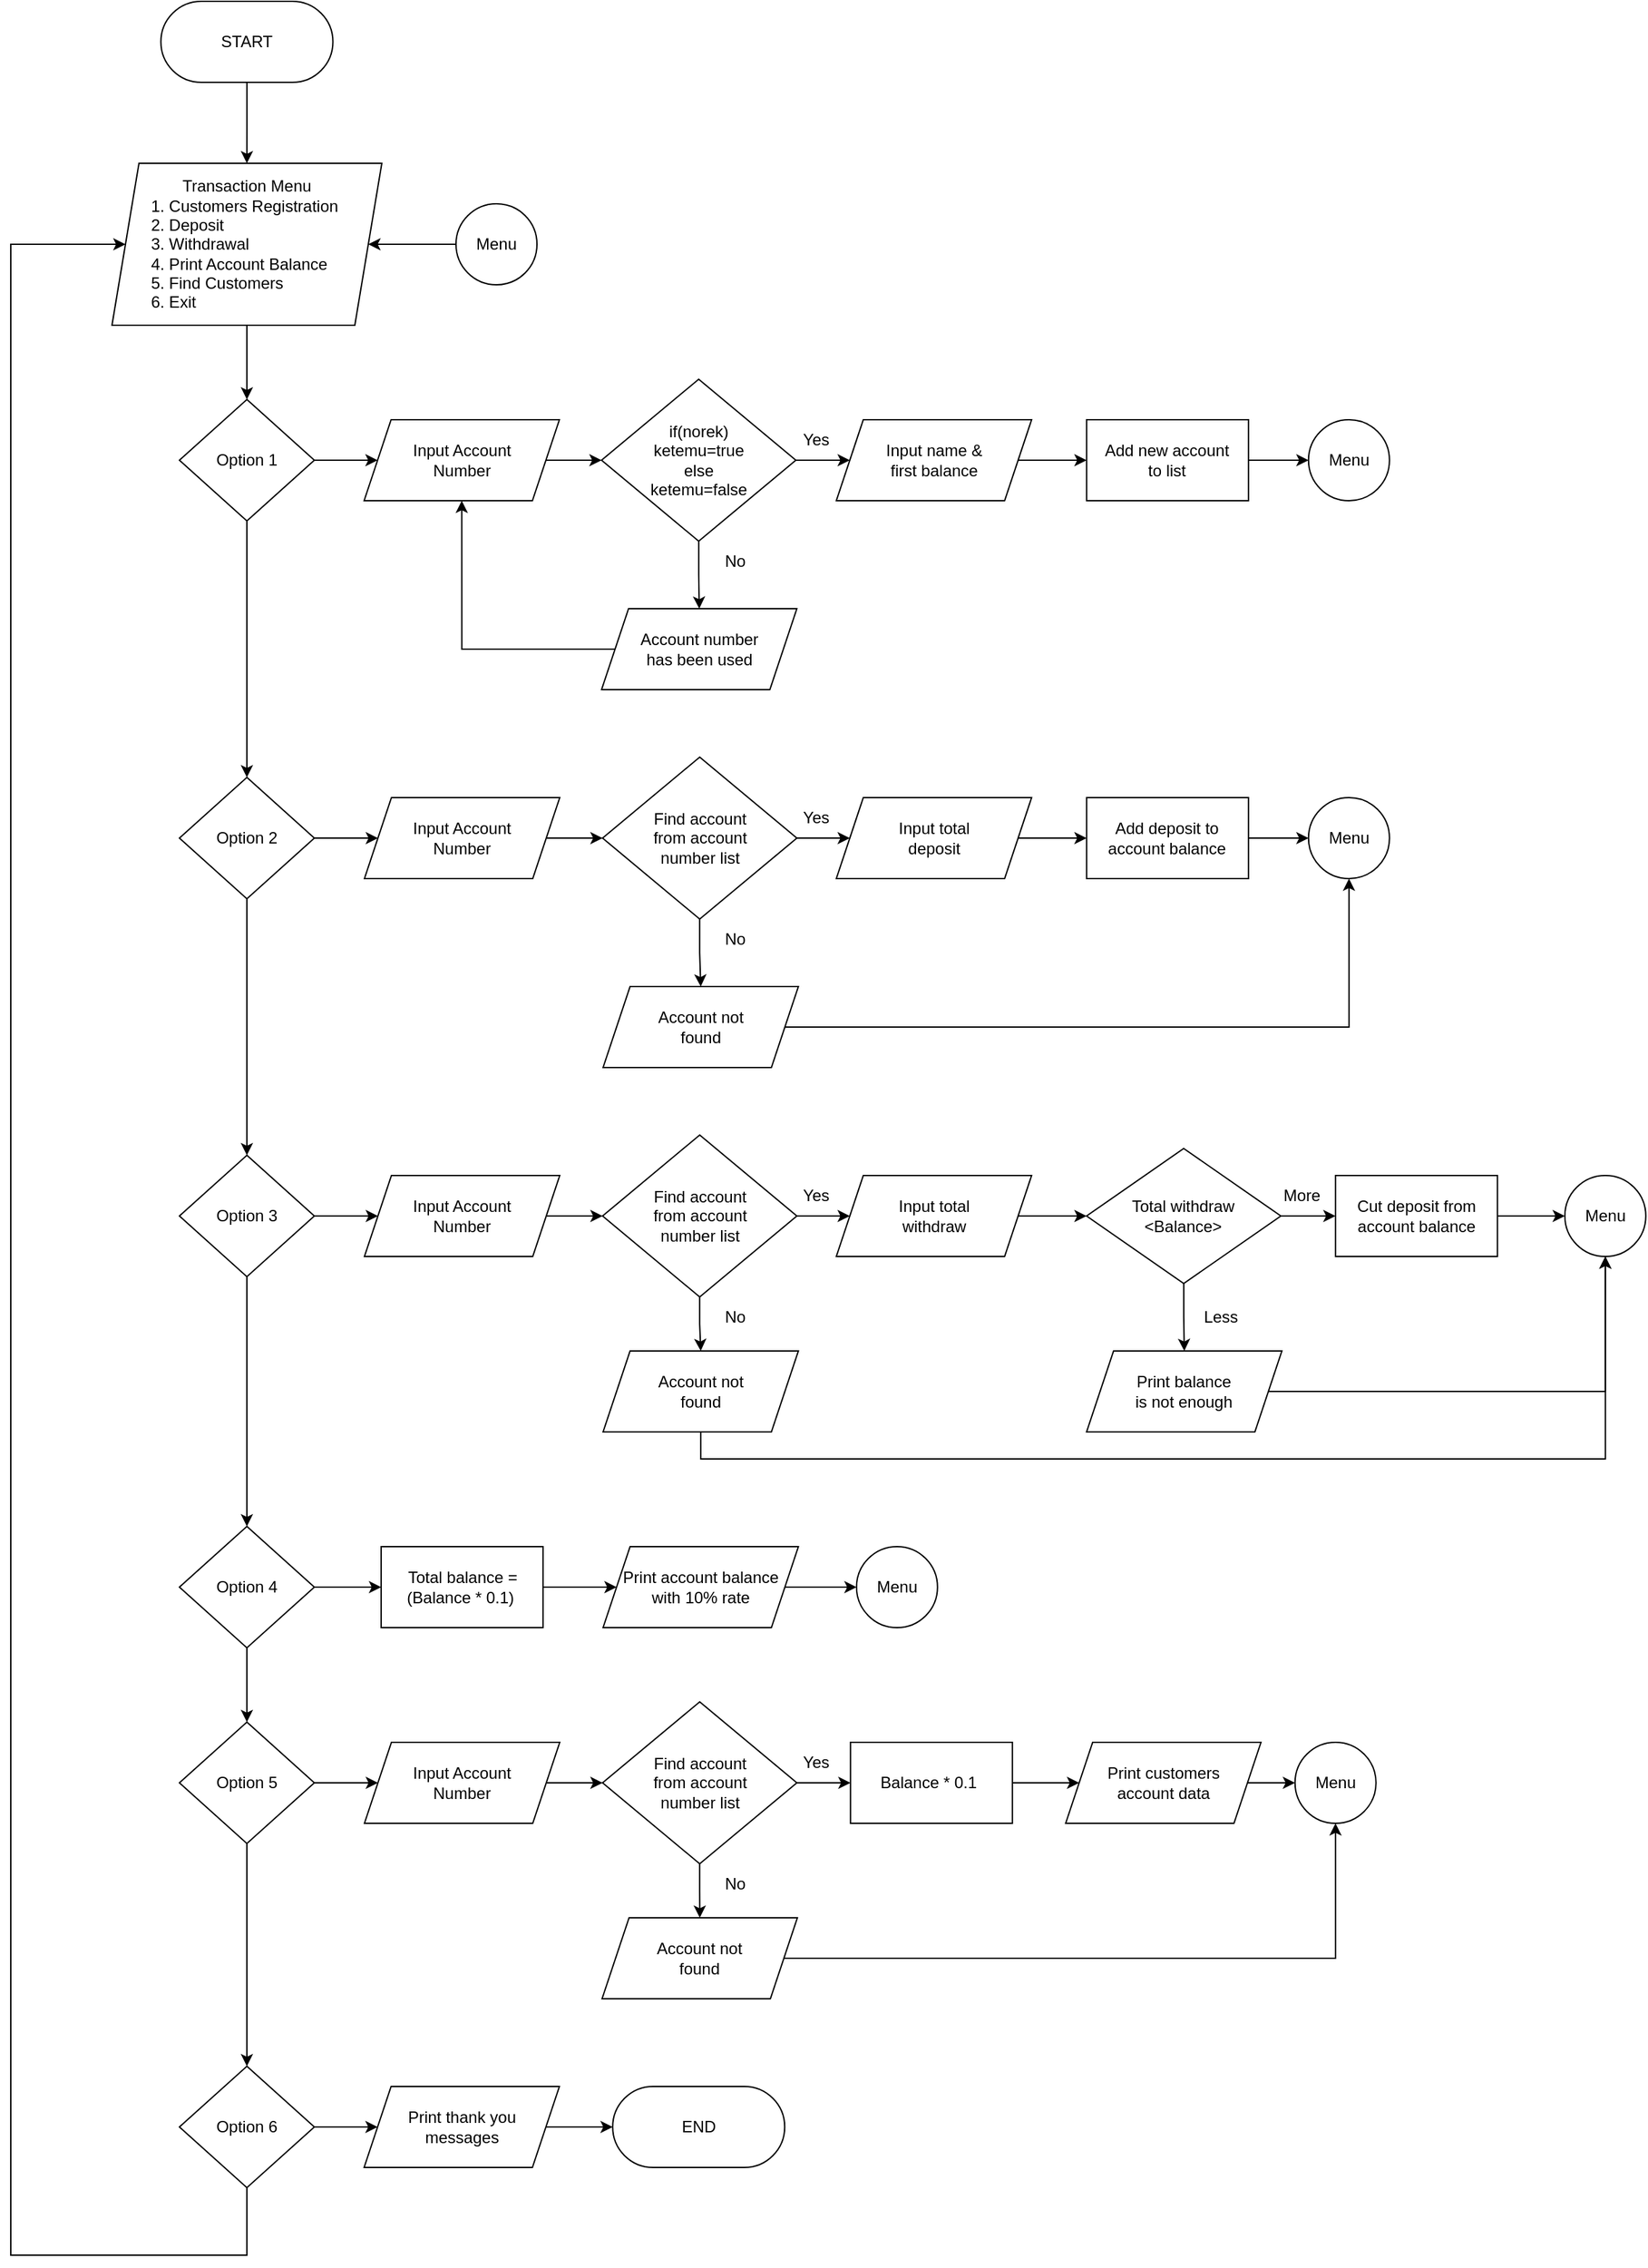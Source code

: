 <mxfile version="22.0.8" type="device">
  <diagram name="Page-1" id="YGtmRgXnfOmtN1g3cr0u">
    <mxGraphModel dx="1467" dy="797" grid="1" gridSize="10" guides="1" tooltips="1" connect="1" arrows="1" fold="1" page="1" pageScale="1" pageWidth="850" pageHeight="1100" math="0" shadow="0">
      <root>
        <mxCell id="0" />
        <mxCell id="1" parent="0" />
        <mxCell id="fjvfPFKLpTkSqLvcSDnQ-119" value="" style="edgeStyle=orthogonalEdgeStyle;rounded=0;orthogonalLoop=1;jettySize=auto;html=1;" parent="1" source="Wrier66Bhx2ZiUSOoJ3M-1" target="fjvfPFKLpTkSqLvcSDnQ-118" edge="1">
          <mxGeometry relative="1" as="geometry" />
        </mxCell>
        <mxCell id="Wrier66Bhx2ZiUSOoJ3M-1" value="START" style="rounded=1;whiteSpace=wrap;html=1;arcSize=50;" parent="1" vertex="1">
          <mxGeometry x="271.25" y="50" width="127.5" height="60" as="geometry" />
        </mxCell>
        <mxCell id="Wrier66Bhx2ZiUSOoJ3M-10" value="Yes" style="text;html=1;strokeColor=none;fillColor=none;align=center;verticalAlign=middle;whiteSpace=wrap;rounded=0;" parent="1" vertex="1">
          <mxGeometry x="726.88" y="360" width="60" height="30" as="geometry" />
        </mxCell>
        <mxCell id="Wrier66Bhx2ZiUSOoJ3M-11" value="No" style="text;html=1;strokeColor=none;fillColor=none;align=center;verticalAlign=middle;whiteSpace=wrap;rounded=0;" parent="1" vertex="1">
          <mxGeometry x="666.88" y="450" width="60" height="30" as="geometry" />
        </mxCell>
        <mxCell id="fjvfPFKLpTkSqLvcSDnQ-19" value="" style="edgeStyle=orthogonalEdgeStyle;rounded=0;orthogonalLoop=1;jettySize=auto;html=1;entryX=0.5;entryY=1;entryDx=0;entryDy=0;" parent="1" source="Wrier66Bhx2ZiUSOoJ3M-13" target="fjvfPFKLpTkSqLvcSDnQ-4" edge="1">
          <mxGeometry relative="1" as="geometry">
            <mxPoint x="505.505" y="510" as="targetPoint" />
          </mxGeometry>
        </mxCell>
        <mxCell id="Wrier66Bhx2ZiUSOoJ3M-13" value="Account number&lt;br&gt;has been used" style="shape=parallelogram;perimeter=parallelogramPerimeter;whiteSpace=wrap;html=1;fixedSize=1;" parent="1" vertex="1">
          <mxGeometry x="597.88" y="500" width="144.75" height="60" as="geometry" />
        </mxCell>
        <mxCell id="fjvfPFKLpTkSqLvcSDnQ-33" value="" style="edgeStyle=orthogonalEdgeStyle;rounded=0;orthogonalLoop=1;jettySize=auto;html=1;" parent="1" source="Wrier66Bhx2ZiUSOoJ3M-17" target="fjvfPFKLpTkSqLvcSDnQ-32" edge="1">
          <mxGeometry relative="1" as="geometry" />
        </mxCell>
        <mxCell id="Wrier66Bhx2ZiUSOoJ3M-17" value="Add new account &lt;br&gt;to list" style="rounded=0;whiteSpace=wrap;html=1;" parent="1" vertex="1">
          <mxGeometry x="957.38" y="360" width="120" height="60" as="geometry" />
        </mxCell>
        <mxCell id="fjvfPFKLpTkSqLvcSDnQ-9" style="edgeStyle=orthogonalEdgeStyle;rounded=0;orthogonalLoop=1;jettySize=auto;html=1;exitX=1;exitY=0.5;exitDx=0;exitDy=0;entryX=0;entryY=0.5;entryDx=0;entryDy=0;" parent="1" source="Wrier66Bhx2ZiUSOoJ3M-18" target="fjvfPFKLpTkSqLvcSDnQ-7" edge="1">
          <mxGeometry relative="1" as="geometry" />
        </mxCell>
        <mxCell id="fjvfPFKLpTkSqLvcSDnQ-20" value="" style="edgeStyle=orthogonalEdgeStyle;rounded=0;orthogonalLoop=1;jettySize=auto;html=1;" parent="1" source="Wrier66Bhx2ZiUSOoJ3M-18" target="Wrier66Bhx2ZiUSOoJ3M-13" edge="1">
          <mxGeometry relative="1" as="geometry" />
        </mxCell>
        <mxCell id="Wrier66Bhx2ZiUSOoJ3M-18" value="if(norek)&lt;br&gt;ketemu=true&lt;br&gt;else&lt;br&gt;ketemu=false" style="rhombus;whiteSpace=wrap;html=1;" parent="1" vertex="1">
          <mxGeometry x="597.88" y="330" width="144" height="120" as="geometry" />
        </mxCell>
        <mxCell id="fjvfPFKLpTkSqLvcSDnQ-11" style="edgeStyle=orthogonalEdgeStyle;rounded=0;orthogonalLoop=1;jettySize=auto;html=1;exitX=1;exitY=0.5;exitDx=0;exitDy=0;entryX=0;entryY=0.5;entryDx=0;entryDy=0;" parent="1" source="fjvfPFKLpTkSqLvcSDnQ-4" target="Wrier66Bhx2ZiUSOoJ3M-18" edge="1">
          <mxGeometry relative="1" as="geometry" />
        </mxCell>
        <mxCell id="fjvfPFKLpTkSqLvcSDnQ-4" value="Input Account&lt;br&gt;Number" style="shape=parallelogram;perimeter=parallelogramPerimeter;whiteSpace=wrap;html=1;fixedSize=1;" parent="1" vertex="1">
          <mxGeometry x="421.88" y="360" width="144.75" height="60" as="geometry" />
        </mxCell>
        <mxCell id="fjvfPFKLpTkSqLvcSDnQ-13" style="edgeStyle=orthogonalEdgeStyle;rounded=0;orthogonalLoop=1;jettySize=auto;html=1;exitX=1;exitY=0.5;exitDx=0;exitDy=0;entryX=0;entryY=0.5;entryDx=0;entryDy=0;" parent="1" source="fjvfPFKLpTkSqLvcSDnQ-7" target="Wrier66Bhx2ZiUSOoJ3M-17" edge="1">
          <mxGeometry relative="1" as="geometry" />
        </mxCell>
        <mxCell id="fjvfPFKLpTkSqLvcSDnQ-7" value="Input name &amp;amp;&lt;br&gt;first balance" style="shape=parallelogram;perimeter=parallelogramPerimeter;whiteSpace=wrap;html=1;fixedSize=1;" parent="1" vertex="1">
          <mxGeometry x="771.88" y="360" width="144.75" height="60" as="geometry" />
        </mxCell>
        <mxCell id="fjvfPFKLpTkSqLvcSDnQ-26" value="" style="edgeStyle=orthogonalEdgeStyle;rounded=0;orthogonalLoop=1;jettySize=auto;html=1;" parent="1" source="fjvfPFKLpTkSqLvcSDnQ-22" target="fjvfPFKLpTkSqLvcSDnQ-23" edge="1">
          <mxGeometry relative="1" as="geometry" />
        </mxCell>
        <mxCell id="fjvfPFKLpTkSqLvcSDnQ-22" value="Input Account&lt;br&gt;Number" style="shape=parallelogram;perimeter=parallelogramPerimeter;whiteSpace=wrap;html=1;fixedSize=1;" parent="1" vertex="1">
          <mxGeometry x="422.13" y="640" width="144.75" height="60" as="geometry" />
        </mxCell>
        <mxCell id="fjvfPFKLpTkSqLvcSDnQ-112" value="" style="edgeStyle=orthogonalEdgeStyle;rounded=0;orthogonalLoop=1;jettySize=auto;html=1;" parent="1" source="fjvfPFKLpTkSqLvcSDnQ-23" target="fjvfPFKLpTkSqLvcSDnQ-28" edge="1">
          <mxGeometry relative="1" as="geometry" />
        </mxCell>
        <mxCell id="fjvfPFKLpTkSqLvcSDnQ-113" value="" style="edgeStyle=orthogonalEdgeStyle;rounded=0;orthogonalLoop=1;jettySize=auto;html=1;" parent="1" source="fjvfPFKLpTkSqLvcSDnQ-23" target="fjvfPFKLpTkSqLvcSDnQ-24" edge="1">
          <mxGeometry relative="1" as="geometry" />
        </mxCell>
        <mxCell id="fjvfPFKLpTkSqLvcSDnQ-23" value="Find account &lt;br&gt;from&amp;nbsp;account &lt;br&gt;number list" style="rhombus;whiteSpace=wrap;html=1;" parent="1" vertex="1">
          <mxGeometry x="598.63" y="610" width="144" height="120" as="geometry" />
        </mxCell>
        <mxCell id="fjvfPFKLpTkSqLvcSDnQ-114" style="edgeStyle=orthogonalEdgeStyle;rounded=0;orthogonalLoop=1;jettySize=auto;html=1;exitX=1;exitY=0.5;exitDx=0;exitDy=0;" parent="1" source="fjvfPFKLpTkSqLvcSDnQ-24" target="fjvfPFKLpTkSqLvcSDnQ-34" edge="1">
          <mxGeometry relative="1" as="geometry" />
        </mxCell>
        <mxCell id="fjvfPFKLpTkSqLvcSDnQ-24" value="Account not&lt;br&gt;found" style="shape=parallelogram;perimeter=parallelogramPerimeter;whiteSpace=wrap;html=1;fixedSize=1;" parent="1" vertex="1">
          <mxGeometry x="599.01" y="780" width="144.75" height="60" as="geometry" />
        </mxCell>
        <mxCell id="fjvfPFKLpTkSqLvcSDnQ-31" value="" style="edgeStyle=orthogonalEdgeStyle;rounded=0;orthogonalLoop=1;jettySize=auto;html=1;" parent="1" source="fjvfPFKLpTkSqLvcSDnQ-28" target="fjvfPFKLpTkSqLvcSDnQ-30" edge="1">
          <mxGeometry relative="1" as="geometry" />
        </mxCell>
        <mxCell id="fjvfPFKLpTkSqLvcSDnQ-28" value="Input total&lt;br&gt;deposit" style="shape=parallelogram;perimeter=parallelogramPerimeter;whiteSpace=wrap;html=1;fixedSize=1;" parent="1" vertex="1">
          <mxGeometry x="771.88" y="640" width="144.75" height="60" as="geometry" />
        </mxCell>
        <mxCell id="fjvfPFKLpTkSqLvcSDnQ-115" value="" style="edgeStyle=orthogonalEdgeStyle;rounded=0;orthogonalLoop=1;jettySize=auto;html=1;" parent="1" source="fjvfPFKLpTkSqLvcSDnQ-30" target="fjvfPFKLpTkSqLvcSDnQ-34" edge="1">
          <mxGeometry relative="1" as="geometry" />
        </mxCell>
        <mxCell id="fjvfPFKLpTkSqLvcSDnQ-30" value="Add deposit to&lt;br&gt;account balance" style="rounded=0;whiteSpace=wrap;html=1;" parent="1" vertex="1">
          <mxGeometry x="957.38" y="640" width="120" height="60" as="geometry" />
        </mxCell>
        <mxCell id="fjvfPFKLpTkSqLvcSDnQ-32" value="Menu" style="ellipse;whiteSpace=wrap;html=1;aspect=fixed;" parent="1" vertex="1">
          <mxGeometry x="1121.88" y="360" width="60" height="60" as="geometry" />
        </mxCell>
        <mxCell id="fjvfPFKLpTkSqLvcSDnQ-34" value="Menu" style="ellipse;whiteSpace=wrap;html=1;aspect=fixed;" parent="1" vertex="1">
          <mxGeometry x="1121.88" y="640" width="60" height="60" as="geometry" />
        </mxCell>
        <mxCell id="fjvfPFKLpTkSqLvcSDnQ-53" value="" style="edgeStyle=orthogonalEdgeStyle;rounded=0;orthogonalLoop=1;jettySize=auto;html=1;" parent="1" source="fjvfPFKLpTkSqLvcSDnQ-54" target="fjvfPFKLpTkSqLvcSDnQ-57" edge="1">
          <mxGeometry relative="1" as="geometry" />
        </mxCell>
        <mxCell id="fjvfPFKLpTkSqLvcSDnQ-54" value="Input Account&lt;br&gt;Number" style="shape=parallelogram;perimeter=parallelogramPerimeter;whiteSpace=wrap;html=1;fixedSize=1;" parent="1" vertex="1">
          <mxGeometry x="422.13" y="920" width="144.75" height="60" as="geometry" />
        </mxCell>
        <mxCell id="fjvfPFKLpTkSqLvcSDnQ-109" value="" style="edgeStyle=orthogonalEdgeStyle;rounded=0;orthogonalLoop=1;jettySize=auto;html=1;" parent="1" source="fjvfPFKLpTkSqLvcSDnQ-57" target="fjvfPFKLpTkSqLvcSDnQ-59" edge="1">
          <mxGeometry relative="1" as="geometry" />
        </mxCell>
        <mxCell id="fjvfPFKLpTkSqLvcSDnQ-111" value="" style="edgeStyle=orthogonalEdgeStyle;rounded=0;orthogonalLoop=1;jettySize=auto;html=1;" parent="1" source="fjvfPFKLpTkSqLvcSDnQ-57" target="fjvfPFKLpTkSqLvcSDnQ-61" edge="1">
          <mxGeometry relative="1" as="geometry" />
        </mxCell>
        <mxCell id="fjvfPFKLpTkSqLvcSDnQ-57" value="Find account &lt;br&gt;from&amp;nbsp;account &lt;br&gt;number list" style="rhombus;whiteSpace=wrap;html=1;" parent="1" vertex="1">
          <mxGeometry x="598.63" y="890" width="144" height="120" as="geometry" />
        </mxCell>
        <mxCell id="fjvfPFKLpTkSqLvcSDnQ-117" style="edgeStyle=orthogonalEdgeStyle;rounded=0;orthogonalLoop=1;jettySize=auto;html=1;exitX=0.5;exitY=1;exitDx=0;exitDy=0;" parent="1" source="fjvfPFKLpTkSqLvcSDnQ-59" target="fjvfPFKLpTkSqLvcSDnQ-64" edge="1">
          <mxGeometry relative="1" as="geometry" />
        </mxCell>
        <mxCell id="fjvfPFKLpTkSqLvcSDnQ-59" value="Account not&lt;br&gt;found" style="shape=parallelogram;perimeter=parallelogramPerimeter;whiteSpace=wrap;html=1;fixedSize=1;" parent="1" vertex="1">
          <mxGeometry x="599.01" y="1050" width="144.75" height="60" as="geometry" />
        </mxCell>
        <mxCell id="fjvfPFKLpTkSqLvcSDnQ-78" value="" style="edgeStyle=orthogonalEdgeStyle;rounded=0;orthogonalLoop=1;jettySize=auto;html=1;" parent="1" source="fjvfPFKLpTkSqLvcSDnQ-61" target="fjvfPFKLpTkSqLvcSDnQ-77" edge="1">
          <mxGeometry relative="1" as="geometry" />
        </mxCell>
        <mxCell id="fjvfPFKLpTkSqLvcSDnQ-61" value="Input total&lt;br&gt;withdraw" style="shape=parallelogram;perimeter=parallelogramPerimeter;whiteSpace=wrap;html=1;fixedSize=1;" parent="1" vertex="1">
          <mxGeometry x="771.88" y="920" width="144.75" height="60" as="geometry" />
        </mxCell>
        <mxCell id="fjvfPFKLpTkSqLvcSDnQ-110" value="" style="edgeStyle=orthogonalEdgeStyle;rounded=0;orthogonalLoop=1;jettySize=auto;html=1;" parent="1" source="fjvfPFKLpTkSqLvcSDnQ-63" target="fjvfPFKLpTkSqLvcSDnQ-64" edge="1">
          <mxGeometry relative="1" as="geometry" />
        </mxCell>
        <mxCell id="fjvfPFKLpTkSqLvcSDnQ-63" value="Cut deposit from&lt;br&gt;account balance" style="rounded=0;whiteSpace=wrap;html=1;" parent="1" vertex="1">
          <mxGeometry x="1141.88" y="920" width="120" height="60" as="geometry" />
        </mxCell>
        <mxCell id="fjvfPFKLpTkSqLvcSDnQ-64" value="Menu" style="ellipse;whiteSpace=wrap;html=1;aspect=fixed;" parent="1" vertex="1">
          <mxGeometry x="1311.88" y="920" width="60" height="60" as="geometry" />
        </mxCell>
        <mxCell id="fjvfPFKLpTkSqLvcSDnQ-71" value="" style="edgeStyle=orthogonalEdgeStyle;rounded=0;orthogonalLoop=1;jettySize=auto;html=1;" parent="1" source="fjvfPFKLpTkSqLvcSDnQ-72" target="fjvfPFKLpTkSqLvcSDnQ-73" edge="1">
          <mxGeometry relative="1" as="geometry" />
        </mxCell>
        <mxCell id="fjvfPFKLpTkSqLvcSDnQ-72" value="Print account balance &lt;br&gt;with 10% rate" style="shape=parallelogram;perimeter=parallelogramPerimeter;whiteSpace=wrap;html=1;fixedSize=1;" parent="1" vertex="1">
          <mxGeometry x="599.01" y="1195" width="144.75" height="60" as="geometry" />
        </mxCell>
        <mxCell id="fjvfPFKLpTkSqLvcSDnQ-73" value="Menu" style="ellipse;whiteSpace=wrap;html=1;aspect=fixed;" parent="1" vertex="1">
          <mxGeometry x="786.88" y="1195" width="60" height="60" as="geometry" />
        </mxCell>
        <mxCell id="fjvfPFKLpTkSqLvcSDnQ-79" value="" style="edgeStyle=orthogonalEdgeStyle;rounded=0;orthogonalLoop=1;jettySize=auto;html=1;" parent="1" source="fjvfPFKLpTkSqLvcSDnQ-77" target="fjvfPFKLpTkSqLvcSDnQ-63" edge="1">
          <mxGeometry relative="1" as="geometry" />
        </mxCell>
        <mxCell id="fjvfPFKLpTkSqLvcSDnQ-81" value="" style="edgeStyle=orthogonalEdgeStyle;rounded=0;orthogonalLoop=1;jettySize=auto;html=1;" parent="1" source="fjvfPFKLpTkSqLvcSDnQ-77" target="fjvfPFKLpTkSqLvcSDnQ-80" edge="1">
          <mxGeometry relative="1" as="geometry" />
        </mxCell>
        <mxCell id="fjvfPFKLpTkSqLvcSDnQ-77" value="Total withdraw&lt;br style=&quot;border-color: var(--border-color);&quot;&gt;&amp;lt;Balance&amp;gt;" style="rhombus;whiteSpace=wrap;html=1;" parent="1" vertex="1">
          <mxGeometry x="957.38" y="900" width="144" height="100" as="geometry" />
        </mxCell>
        <mxCell id="fjvfPFKLpTkSqLvcSDnQ-116" style="edgeStyle=orthogonalEdgeStyle;rounded=0;orthogonalLoop=1;jettySize=auto;html=1;exitX=1;exitY=0.5;exitDx=0;exitDy=0;" parent="1" source="fjvfPFKLpTkSqLvcSDnQ-80" target="fjvfPFKLpTkSqLvcSDnQ-64" edge="1">
          <mxGeometry relative="1" as="geometry" />
        </mxCell>
        <mxCell id="fjvfPFKLpTkSqLvcSDnQ-80" value="Print balance&lt;br&gt;is not enough" style="shape=parallelogram;perimeter=parallelogramPerimeter;whiteSpace=wrap;html=1;fixedSize=1;" parent="1" vertex="1">
          <mxGeometry x="957.38" y="1050" width="144.75" height="60" as="geometry" />
        </mxCell>
        <mxCell id="fjvfPFKLpTkSqLvcSDnQ-90" value="" style="edgeStyle=orthogonalEdgeStyle;rounded=0;orthogonalLoop=1;jettySize=auto;html=1;" parent="1" source="fjvfPFKLpTkSqLvcSDnQ-86" target="fjvfPFKLpTkSqLvcSDnQ-72" edge="1">
          <mxGeometry relative="1" as="geometry" />
        </mxCell>
        <mxCell id="fjvfPFKLpTkSqLvcSDnQ-86" value="Total balance =&lt;br&gt;(Balance * 0.1)&amp;nbsp;" style="rounded=0;whiteSpace=wrap;html=1;" parent="1" vertex="1">
          <mxGeometry x="434.5" y="1195" width="120" height="60" as="geometry" />
        </mxCell>
        <mxCell id="fjvfPFKLpTkSqLvcSDnQ-93" value="" style="edgeStyle=orthogonalEdgeStyle;rounded=0;orthogonalLoop=1;jettySize=auto;html=1;" parent="1" source="fjvfPFKLpTkSqLvcSDnQ-94" target="fjvfPFKLpTkSqLvcSDnQ-97" edge="1">
          <mxGeometry relative="1" as="geometry" />
        </mxCell>
        <mxCell id="fjvfPFKLpTkSqLvcSDnQ-94" value="Input Account&lt;br&gt;Number" style="shape=parallelogram;perimeter=parallelogramPerimeter;whiteSpace=wrap;html=1;fixedSize=1;" parent="1" vertex="1">
          <mxGeometry x="422.13" y="1340" width="144.75" height="60" as="geometry" />
        </mxCell>
        <mxCell id="fjvfPFKLpTkSqLvcSDnQ-96" value="" style="edgeStyle=orthogonalEdgeStyle;rounded=0;orthogonalLoop=1;jettySize=auto;html=1;" parent="1" source="fjvfPFKLpTkSqLvcSDnQ-97" target="fjvfPFKLpTkSqLvcSDnQ-101" edge="1">
          <mxGeometry relative="1" as="geometry" />
        </mxCell>
        <mxCell id="fjvfPFKLpTkSqLvcSDnQ-106" value="" style="edgeStyle=orthogonalEdgeStyle;rounded=0;orthogonalLoop=1;jettySize=auto;html=1;" parent="1" source="fjvfPFKLpTkSqLvcSDnQ-97" target="fjvfPFKLpTkSqLvcSDnQ-105" edge="1">
          <mxGeometry relative="1" as="geometry" />
        </mxCell>
        <mxCell id="fjvfPFKLpTkSqLvcSDnQ-97" value="Find account &lt;br&gt;from&amp;nbsp;account &lt;br&gt;number list" style="rhombus;whiteSpace=wrap;html=1;" parent="1" vertex="1">
          <mxGeometry x="598.63" y="1310" width="144" height="120" as="geometry" />
        </mxCell>
        <mxCell id="fjvfPFKLpTkSqLvcSDnQ-98" value="" style="edgeStyle=orthogonalEdgeStyle;rounded=0;orthogonalLoop=1;jettySize=auto;html=1;" parent="1" source="fjvfPFKLpTkSqLvcSDnQ-99" target="fjvfPFKLpTkSqLvcSDnQ-104" edge="1">
          <mxGeometry relative="1" as="geometry" />
        </mxCell>
        <mxCell id="fjvfPFKLpTkSqLvcSDnQ-99" value="Print customers&lt;br&gt;account data" style="shape=parallelogram;perimeter=parallelogramPerimeter;whiteSpace=wrap;html=1;fixedSize=1;" parent="1" vertex="1">
          <mxGeometry x="941.88" y="1340" width="144.75" height="60" as="geometry" />
        </mxCell>
        <mxCell id="fjvfPFKLpTkSqLvcSDnQ-158" style="edgeStyle=orthogonalEdgeStyle;rounded=0;orthogonalLoop=1;jettySize=auto;html=1;exitX=1;exitY=0.5;exitDx=0;exitDy=0;" parent="1" source="fjvfPFKLpTkSqLvcSDnQ-101" target="fjvfPFKLpTkSqLvcSDnQ-104" edge="1">
          <mxGeometry relative="1" as="geometry" />
        </mxCell>
        <mxCell id="fjvfPFKLpTkSqLvcSDnQ-101" value="Account not&lt;br&gt;found" style="shape=parallelogram;perimeter=parallelogramPerimeter;whiteSpace=wrap;html=1;fixedSize=1;" parent="1" vertex="1">
          <mxGeometry x="598.26" y="1470" width="144.75" height="60" as="geometry" />
        </mxCell>
        <mxCell id="fjvfPFKLpTkSqLvcSDnQ-104" value="Menu" style="ellipse;whiteSpace=wrap;html=1;aspect=fixed;" parent="1" vertex="1">
          <mxGeometry x="1111.88" y="1340" width="60" height="60" as="geometry" />
        </mxCell>
        <mxCell id="fjvfPFKLpTkSqLvcSDnQ-107" value="" style="edgeStyle=orthogonalEdgeStyle;rounded=0;orthogonalLoop=1;jettySize=auto;html=1;" parent="1" source="fjvfPFKLpTkSqLvcSDnQ-105" target="fjvfPFKLpTkSqLvcSDnQ-99" edge="1">
          <mxGeometry relative="1" as="geometry" />
        </mxCell>
        <mxCell id="fjvfPFKLpTkSqLvcSDnQ-105" value="Balance * 0.1&amp;nbsp;" style="rounded=0;whiteSpace=wrap;html=1;" parent="1" vertex="1">
          <mxGeometry x="782.38" y="1340" width="120" height="60" as="geometry" />
        </mxCell>
        <mxCell id="fjvfPFKLpTkSqLvcSDnQ-136" value="" style="edgeStyle=orthogonalEdgeStyle;rounded=0;orthogonalLoop=1;jettySize=auto;html=1;" parent="1" source="fjvfPFKLpTkSqLvcSDnQ-118" target="fjvfPFKLpTkSqLvcSDnQ-120" edge="1">
          <mxGeometry relative="1" as="geometry" />
        </mxCell>
        <mxCell id="fjvfPFKLpTkSqLvcSDnQ-118" value="Transaction Menu&lt;br&gt;&lt;div style=&quot;text-align: left;&quot;&gt;1. Customers Registration&amp;nbsp;&lt;/div&gt;&lt;div style=&quot;text-align: left;&quot;&gt;2. Deposit&lt;/div&gt;&lt;div style=&quot;text-align: left;&quot;&gt;3. Withdrawal&lt;/div&gt;&lt;div style=&quot;text-align: left;&quot;&gt;&lt;span style=&quot;background-color: initial;&quot;&gt;4. Print Account Balance&lt;/span&gt;&lt;/div&gt;&lt;div style=&quot;text-align: left;&quot;&gt;5. Find Customers&lt;/div&gt;&lt;div style=&quot;text-align: left;&quot;&gt;&lt;span style=&quot;background-color: initial;&quot;&gt;6. Exit&lt;/span&gt;&lt;/div&gt;" style="shape=parallelogram;perimeter=parallelogramPerimeter;whiteSpace=wrap;html=1;fixedSize=1;" parent="1" vertex="1">
          <mxGeometry x="235" y="170" width="200" height="120" as="geometry" />
        </mxCell>
        <mxCell id="fjvfPFKLpTkSqLvcSDnQ-121" value="" style="edgeStyle=orthogonalEdgeStyle;rounded=0;orthogonalLoop=1;jettySize=auto;html=1;" parent="1" source="fjvfPFKLpTkSqLvcSDnQ-120" target="fjvfPFKLpTkSqLvcSDnQ-4" edge="1">
          <mxGeometry relative="1" as="geometry" />
        </mxCell>
        <mxCell id="fjvfPFKLpTkSqLvcSDnQ-137" style="edgeStyle=orthogonalEdgeStyle;rounded=0;orthogonalLoop=1;jettySize=auto;html=1;exitX=0.5;exitY=1;exitDx=0;exitDy=0;" parent="1" source="fjvfPFKLpTkSqLvcSDnQ-120" target="fjvfPFKLpTkSqLvcSDnQ-122" edge="1">
          <mxGeometry relative="1" as="geometry" />
        </mxCell>
        <mxCell id="fjvfPFKLpTkSqLvcSDnQ-120" value="Option 1" style="rhombus;whiteSpace=wrap;html=1;" parent="1" vertex="1">
          <mxGeometry x="285" y="345" width="100" height="90" as="geometry" />
        </mxCell>
        <mxCell id="fjvfPFKLpTkSqLvcSDnQ-128" value="" style="edgeStyle=orthogonalEdgeStyle;rounded=0;orthogonalLoop=1;jettySize=auto;html=1;" parent="1" source="fjvfPFKLpTkSqLvcSDnQ-122" target="fjvfPFKLpTkSqLvcSDnQ-22" edge="1">
          <mxGeometry relative="1" as="geometry" />
        </mxCell>
        <mxCell id="fjvfPFKLpTkSqLvcSDnQ-138" style="edgeStyle=orthogonalEdgeStyle;rounded=0;orthogonalLoop=1;jettySize=auto;html=1;exitX=0.5;exitY=1;exitDx=0;exitDy=0;" parent="1" source="fjvfPFKLpTkSqLvcSDnQ-122" target="fjvfPFKLpTkSqLvcSDnQ-124" edge="1">
          <mxGeometry relative="1" as="geometry" />
        </mxCell>
        <mxCell id="fjvfPFKLpTkSqLvcSDnQ-122" value="Option 2" style="rhombus;whiteSpace=wrap;html=1;" parent="1" vertex="1">
          <mxGeometry x="285" y="625" width="100" height="90" as="geometry" />
        </mxCell>
        <mxCell id="fjvfPFKLpTkSqLvcSDnQ-135" value="" style="edgeStyle=orthogonalEdgeStyle;rounded=0;orthogonalLoop=1;jettySize=auto;html=1;" parent="1" source="fjvfPFKLpTkSqLvcSDnQ-124" target="fjvfPFKLpTkSqLvcSDnQ-54" edge="1">
          <mxGeometry relative="1" as="geometry" />
        </mxCell>
        <mxCell id="fjvfPFKLpTkSqLvcSDnQ-139" style="edgeStyle=orthogonalEdgeStyle;rounded=0;orthogonalLoop=1;jettySize=auto;html=1;exitX=0.5;exitY=1;exitDx=0;exitDy=0;" parent="1" source="fjvfPFKLpTkSqLvcSDnQ-124" target="fjvfPFKLpTkSqLvcSDnQ-125" edge="1">
          <mxGeometry relative="1" as="geometry" />
        </mxCell>
        <mxCell id="fjvfPFKLpTkSqLvcSDnQ-124" value="Option 3" style="rhombus;whiteSpace=wrap;html=1;" parent="1" vertex="1">
          <mxGeometry x="285" y="905" width="100" height="90" as="geometry" />
        </mxCell>
        <mxCell id="fjvfPFKLpTkSqLvcSDnQ-134" value="" style="edgeStyle=orthogonalEdgeStyle;rounded=0;orthogonalLoop=1;jettySize=auto;html=1;" parent="1" source="fjvfPFKLpTkSqLvcSDnQ-125" target="fjvfPFKLpTkSqLvcSDnQ-86" edge="1">
          <mxGeometry relative="1" as="geometry" />
        </mxCell>
        <mxCell id="fjvfPFKLpTkSqLvcSDnQ-140" style="edgeStyle=orthogonalEdgeStyle;rounded=0;orthogonalLoop=1;jettySize=auto;html=1;exitX=0.5;exitY=1;exitDx=0;exitDy=0;" parent="1" source="fjvfPFKLpTkSqLvcSDnQ-125" target="fjvfPFKLpTkSqLvcSDnQ-126" edge="1">
          <mxGeometry relative="1" as="geometry" />
        </mxCell>
        <mxCell id="fjvfPFKLpTkSqLvcSDnQ-125" value="Option 4" style="rhombus;whiteSpace=wrap;html=1;" parent="1" vertex="1">
          <mxGeometry x="285" y="1180" width="100" height="90" as="geometry" />
        </mxCell>
        <mxCell id="fjvfPFKLpTkSqLvcSDnQ-133" value="" style="edgeStyle=orthogonalEdgeStyle;rounded=0;orthogonalLoop=1;jettySize=auto;html=1;" parent="1" source="fjvfPFKLpTkSqLvcSDnQ-126" target="fjvfPFKLpTkSqLvcSDnQ-94" edge="1">
          <mxGeometry relative="1" as="geometry" />
        </mxCell>
        <mxCell id="fjvfPFKLpTkSqLvcSDnQ-141" style="edgeStyle=orthogonalEdgeStyle;rounded=0;orthogonalLoop=1;jettySize=auto;html=1;exitX=0.5;exitY=1;exitDx=0;exitDy=0;" parent="1" source="fjvfPFKLpTkSqLvcSDnQ-126" target="fjvfPFKLpTkSqLvcSDnQ-127" edge="1">
          <mxGeometry relative="1" as="geometry" />
        </mxCell>
        <mxCell id="fjvfPFKLpTkSqLvcSDnQ-126" value="Option 5" style="rhombus;whiteSpace=wrap;html=1;" parent="1" vertex="1">
          <mxGeometry x="285" y="1325" width="100" height="90" as="geometry" />
        </mxCell>
        <mxCell id="fjvfPFKLpTkSqLvcSDnQ-131" value="" style="edgeStyle=orthogonalEdgeStyle;rounded=0;orthogonalLoop=1;jettySize=auto;html=1;" parent="1" source="fjvfPFKLpTkSqLvcSDnQ-127" target="fjvfPFKLpTkSqLvcSDnQ-129" edge="1">
          <mxGeometry relative="1" as="geometry" />
        </mxCell>
        <mxCell id="fjvfPFKLpTkSqLvcSDnQ-151" style="edgeStyle=orthogonalEdgeStyle;rounded=0;orthogonalLoop=1;jettySize=auto;html=1;exitX=0.5;exitY=1;exitDx=0;exitDy=0;entryX=0;entryY=0.5;entryDx=0;entryDy=0;" parent="1" source="fjvfPFKLpTkSqLvcSDnQ-127" target="fjvfPFKLpTkSqLvcSDnQ-118" edge="1">
          <mxGeometry relative="1" as="geometry">
            <mxPoint x="240" y="230" as="targetPoint" />
            <mxPoint x="325.0" y="1670" as="sourcePoint" />
            <Array as="points">
              <mxPoint x="335" y="1720" />
              <mxPoint x="160" y="1720" />
              <mxPoint x="160" y="230" />
            </Array>
          </mxGeometry>
        </mxCell>
        <mxCell id="fjvfPFKLpTkSqLvcSDnQ-127" value="Option 6" style="rhombus;whiteSpace=wrap;html=1;" parent="1" vertex="1">
          <mxGeometry x="285" y="1580" width="100" height="90" as="geometry" />
        </mxCell>
        <mxCell id="fjvfPFKLpTkSqLvcSDnQ-132" value="" style="edgeStyle=orthogonalEdgeStyle;rounded=0;orthogonalLoop=1;jettySize=auto;html=1;" parent="1" source="fjvfPFKLpTkSqLvcSDnQ-129" target="fjvfPFKLpTkSqLvcSDnQ-130" edge="1">
          <mxGeometry relative="1" as="geometry" />
        </mxCell>
        <mxCell id="fjvfPFKLpTkSqLvcSDnQ-129" value="Print thank you&lt;br&gt;messages" style="shape=parallelogram;perimeter=parallelogramPerimeter;whiteSpace=wrap;html=1;fixedSize=1;" parent="1" vertex="1">
          <mxGeometry x="421.88" y="1595" width="144.75" height="60" as="geometry" />
        </mxCell>
        <mxCell id="fjvfPFKLpTkSqLvcSDnQ-130" value="END" style="rounded=1;whiteSpace=wrap;html=1;arcSize=50;" parent="1" vertex="1">
          <mxGeometry x="606.13" y="1595" width="127.5" height="60" as="geometry" />
        </mxCell>
        <mxCell id="fjvfPFKLpTkSqLvcSDnQ-150" value="" style="edgeStyle=orthogonalEdgeStyle;rounded=0;orthogonalLoop=1;jettySize=auto;html=1;" parent="1" source="fjvfPFKLpTkSqLvcSDnQ-149" target="fjvfPFKLpTkSqLvcSDnQ-118" edge="1">
          <mxGeometry relative="1" as="geometry" />
        </mxCell>
        <mxCell id="fjvfPFKLpTkSqLvcSDnQ-149" value="Menu" style="ellipse;whiteSpace=wrap;html=1;aspect=fixed;" parent="1" vertex="1">
          <mxGeometry x="490.0" y="200" width="60" height="60" as="geometry" />
        </mxCell>
        <mxCell id="fjvfPFKLpTkSqLvcSDnQ-152" value="Yes" style="text;html=1;strokeColor=none;fillColor=none;align=center;verticalAlign=middle;whiteSpace=wrap;rounded=0;" parent="1" vertex="1">
          <mxGeometry x="726.88" y="640" width="60" height="30" as="geometry" />
        </mxCell>
        <mxCell id="fjvfPFKLpTkSqLvcSDnQ-153" value="No" style="text;html=1;strokeColor=none;fillColor=none;align=center;verticalAlign=middle;whiteSpace=wrap;rounded=0;" parent="1" vertex="1">
          <mxGeometry x="666.88" y="730" width="60" height="30" as="geometry" />
        </mxCell>
        <mxCell id="fjvfPFKLpTkSqLvcSDnQ-154" value="No" style="text;html=1;strokeColor=none;fillColor=none;align=center;verticalAlign=middle;whiteSpace=wrap;rounded=0;" parent="1" vertex="1">
          <mxGeometry x="666.88" y="1010" width="60" height="30" as="geometry" />
        </mxCell>
        <mxCell id="fjvfPFKLpTkSqLvcSDnQ-155" value="Yes" style="text;html=1;strokeColor=none;fillColor=none;align=center;verticalAlign=middle;whiteSpace=wrap;rounded=0;" parent="1" vertex="1">
          <mxGeometry x="726.88" y="920" width="60" height="30" as="geometry" />
        </mxCell>
        <mxCell id="fjvfPFKLpTkSqLvcSDnQ-156" value="Yes" style="text;html=1;strokeColor=none;fillColor=none;align=center;verticalAlign=middle;whiteSpace=wrap;rounded=0;" parent="1" vertex="1">
          <mxGeometry x="726.88" y="1340" width="60" height="30" as="geometry" />
        </mxCell>
        <mxCell id="fjvfPFKLpTkSqLvcSDnQ-157" value="No" style="text;html=1;strokeColor=none;fillColor=none;align=center;verticalAlign=middle;whiteSpace=wrap;rounded=0;" parent="1" vertex="1">
          <mxGeometry x="666.88" y="1430" width="60" height="30" as="geometry" />
        </mxCell>
        <mxCell id="RiT0LgV7YPJ6z-Am1td2-1" value="More" style="text;html=1;strokeColor=none;fillColor=none;align=center;verticalAlign=middle;whiteSpace=wrap;rounded=0;" parent="1" vertex="1">
          <mxGeometry x="1086.63" y="920" width="60" height="30" as="geometry" />
        </mxCell>
        <mxCell id="RiT0LgV7YPJ6z-Am1td2-2" value="Less" style="text;html=1;strokeColor=none;fillColor=none;align=center;verticalAlign=middle;whiteSpace=wrap;rounded=0;" parent="1" vertex="1">
          <mxGeometry x="1026.63" y="1010" width="60" height="30" as="geometry" />
        </mxCell>
      </root>
    </mxGraphModel>
  </diagram>
</mxfile>
